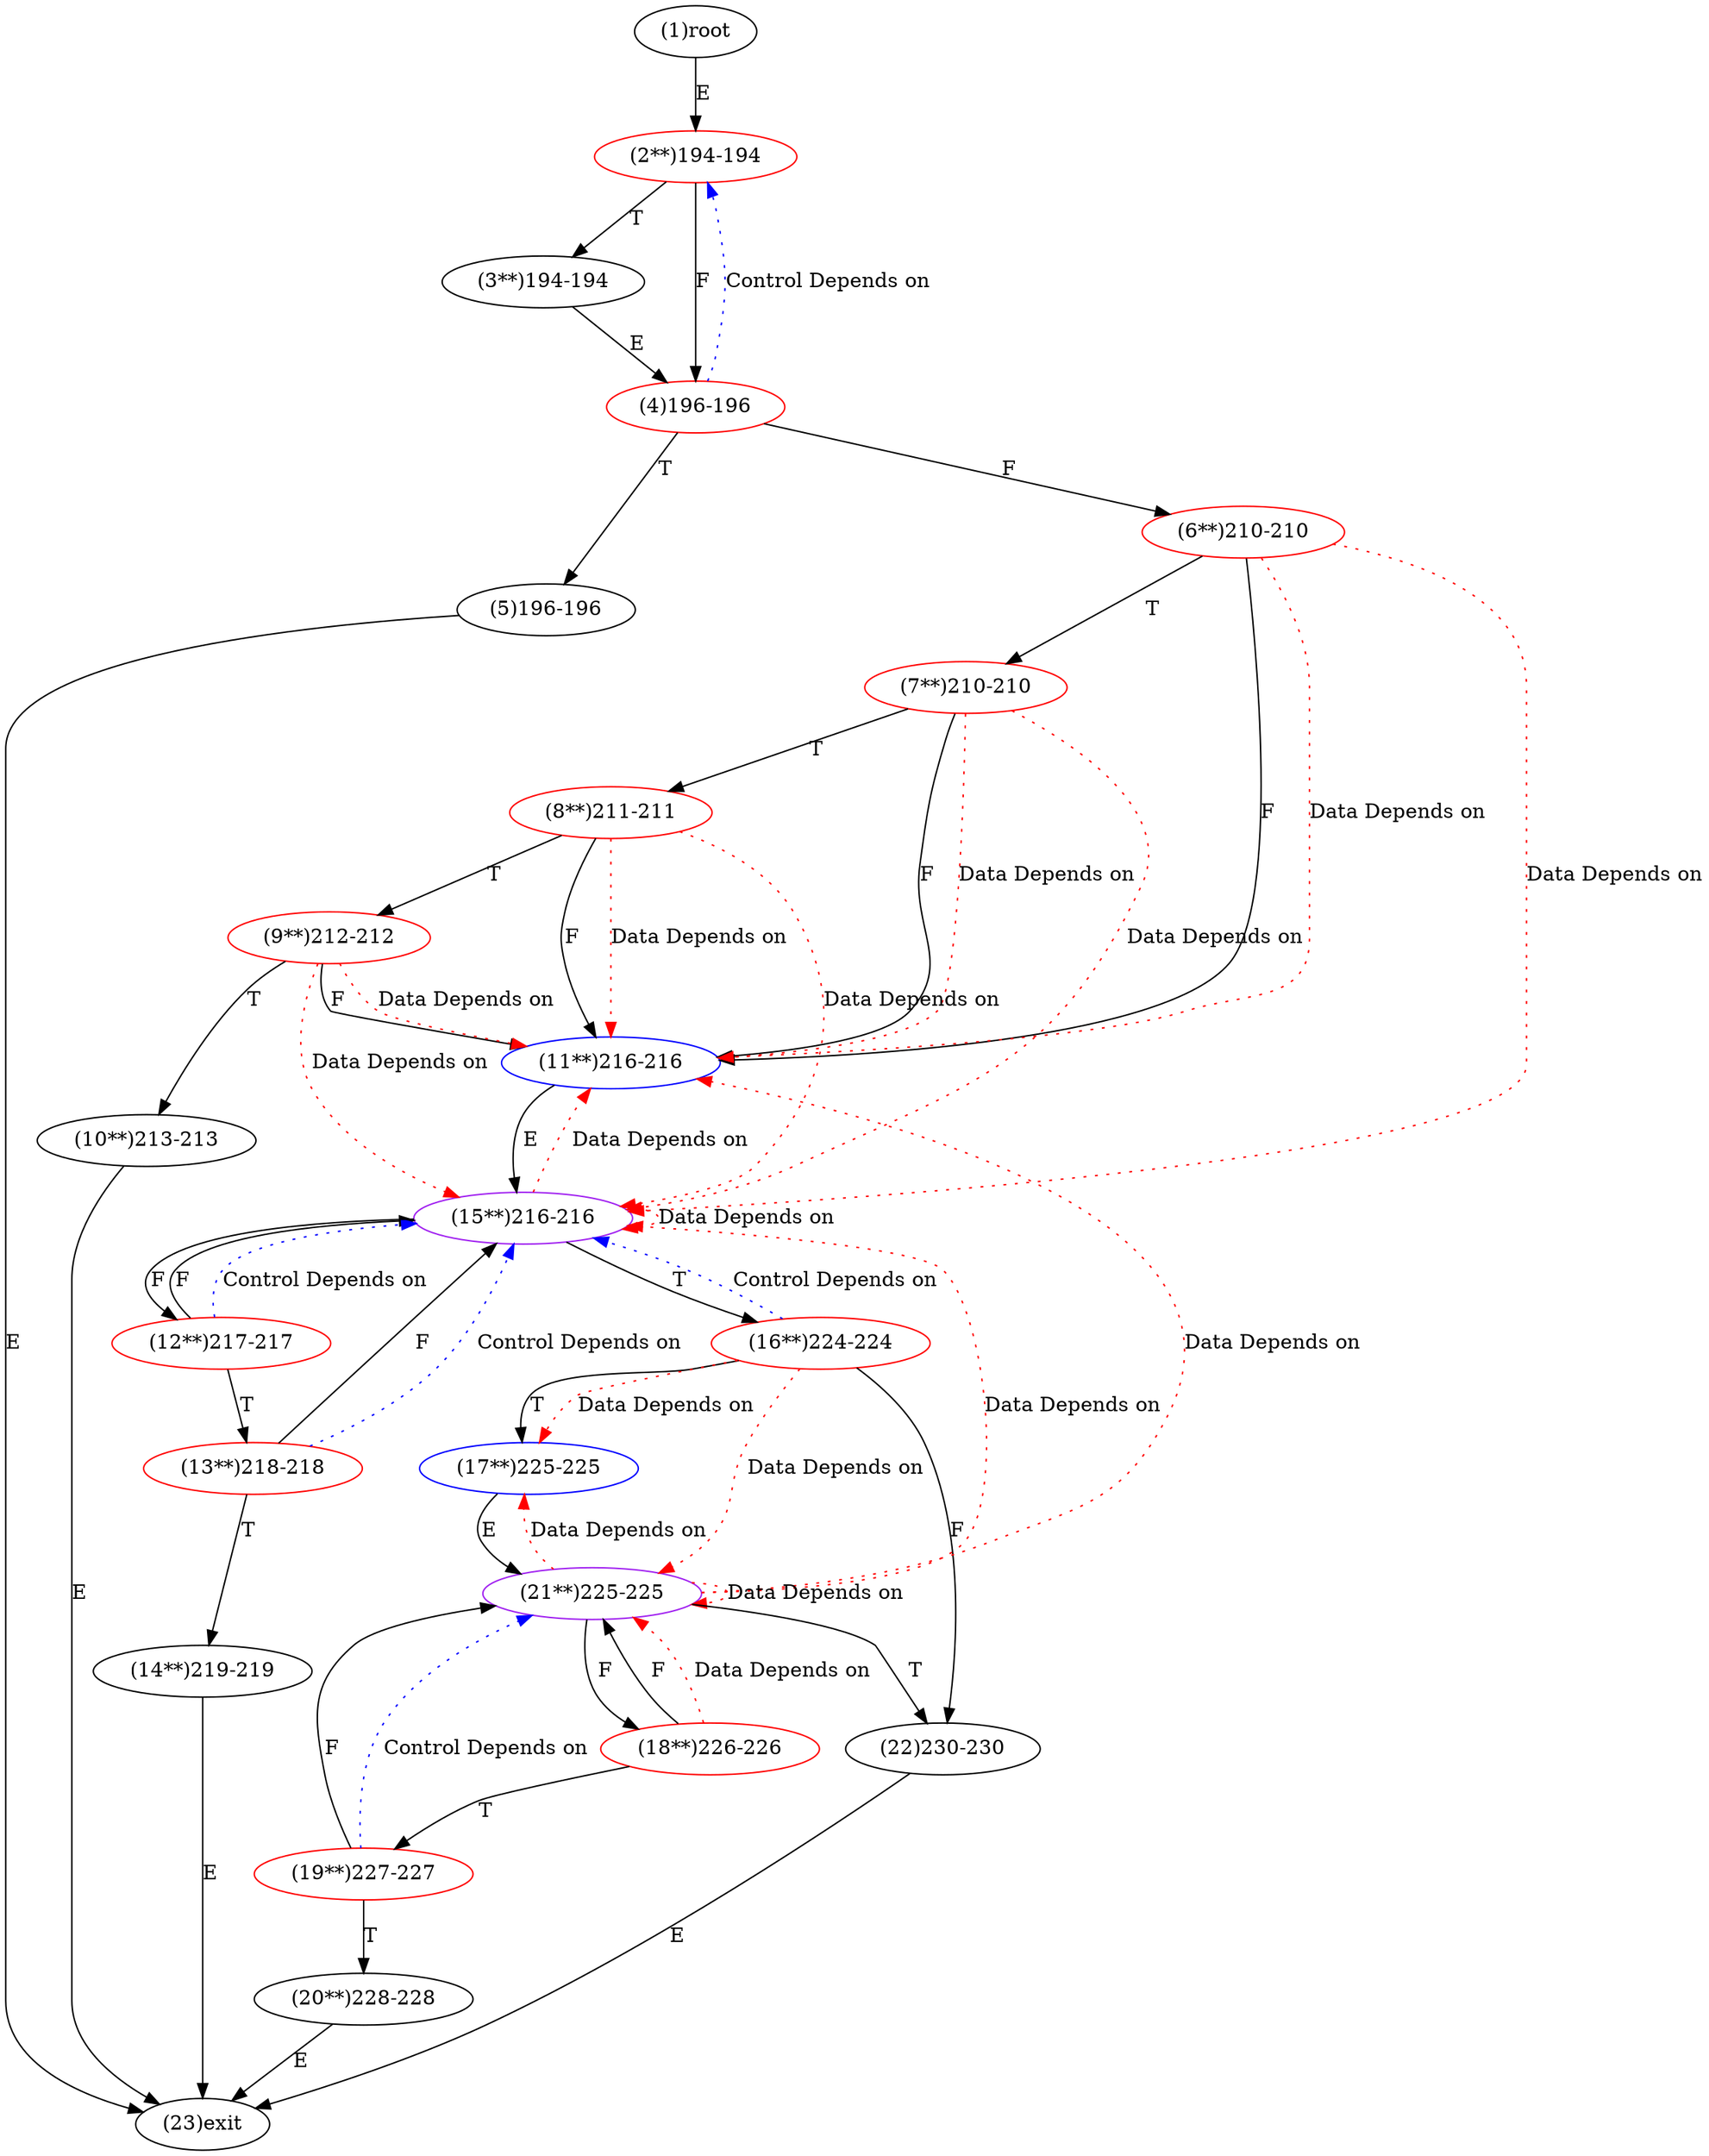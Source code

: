 digraph "" { 
1[ label="(1)root"];
2[ label="(2**)194-194",color=red];
3[ label="(3**)194-194"];
4[ label="(4)196-196",color=red];
5[ label="(5)196-196"];
6[ label="(6**)210-210",color=red];
7[ label="(7**)210-210",color=red];
8[ label="(8**)211-211",color=red];
9[ label="(9**)212-212",color=red];
10[ label="(10**)213-213"];
11[ label="(11**)216-216",color=blue];
12[ label="(12**)217-217",color=red];
13[ label="(13**)218-218",color=red];
14[ label="(14**)219-219"];
15[ label="(15**)216-216",color=purple];
17[ label="(17**)225-225",color=blue];
16[ label="(16**)224-224",color=red];
19[ label="(19**)227-227",color=red];
18[ label="(18**)226-226",color=red];
21[ label="(21**)225-225",color=purple];
20[ label="(20**)228-228"];
23[ label="(23)exit"];
22[ label="(22)230-230"];
1->2[ label="E"];
2->4[ label="F"];
2->3[ label="T"];
3->4[ label="E"];
4->6[ label="F"];
4->5[ label="T"];
5->23[ label="E"];
6->11[ label="F"];
6->7[ label="T"];
7->11[ label="F"];
7->8[ label="T"];
8->11[ label="F"];
8->9[ label="T"];
9->11[ label="F"];
9->10[ label="T"];
10->23[ label="E"];
11->15[ label="E"];
12->15[ label="F"];
12->13[ label="T"];
13->15[ label="F"];
13->14[ label="T"];
14->23[ label="E"];
15->12[ label="F"];
15->16[ label="T"];
16->22[ label="F"];
16->17[ label="T"];
17->21[ label="E"];
18->21[ label="F"];
18->19[ label="T"];
19->21[ label="F"];
19->20[ label="T"];
20->23[ label="E"];
21->18[ label="F"];
21->22[ label="T"];
22->23[ label="E"];
4->2[ color="blue" label="Control Depends on" style = dotted ];
6->15[ color="red" label="Data Depends on" style = dotted ];
6->11[ color="red" label="Data Depends on" style = dotted ];
7->15[ color="red" label="Data Depends on" style = dotted ];
7->11[ color="red" label="Data Depends on" style = dotted ];
8->11[ color="red" label="Data Depends on" style = dotted ];
8->15[ color="red" label="Data Depends on" style = dotted ];
9->11[ color="red" label="Data Depends on" style = dotted ];
9->15[ color="red" label="Data Depends on" style = dotted ];
12->15[ color="blue" label="Control Depends on" style = dotted ];
13->15[ color="blue" label="Control Depends on" style = dotted ];
15->15[ color="red" label="Data Depends on" style = dotted ];
15->11[ color="red" label="Data Depends on" style = dotted ];
16->17[ color="red" label="Data Depends on" style = dotted ];
16->21[ color="red" label="Data Depends on" style = dotted ];
16->15[ color="blue" label="Control Depends on" style = dotted ];
19->21[ color="blue" label="Control Depends on" style = dotted ];
18->21[ color="red" label="Data Depends on" style = dotted ];
21->21[ color="red" label="Data Depends on" style = dotted ];
21->17[ color="red" label="Data Depends on" style = dotted ];
21->15[ color="red" label="Data Depends on" style = dotted ];
21->11[ color="red" label="Data Depends on" style = dotted ];
}